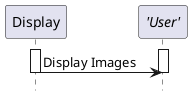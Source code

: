 @startuml

hide footbox

participant "Display" as Reader
participant "//'User'//" as User

activate Reader
activate User
Reader->User: Display Images
deactivate User
deactivate Reader

@enduml